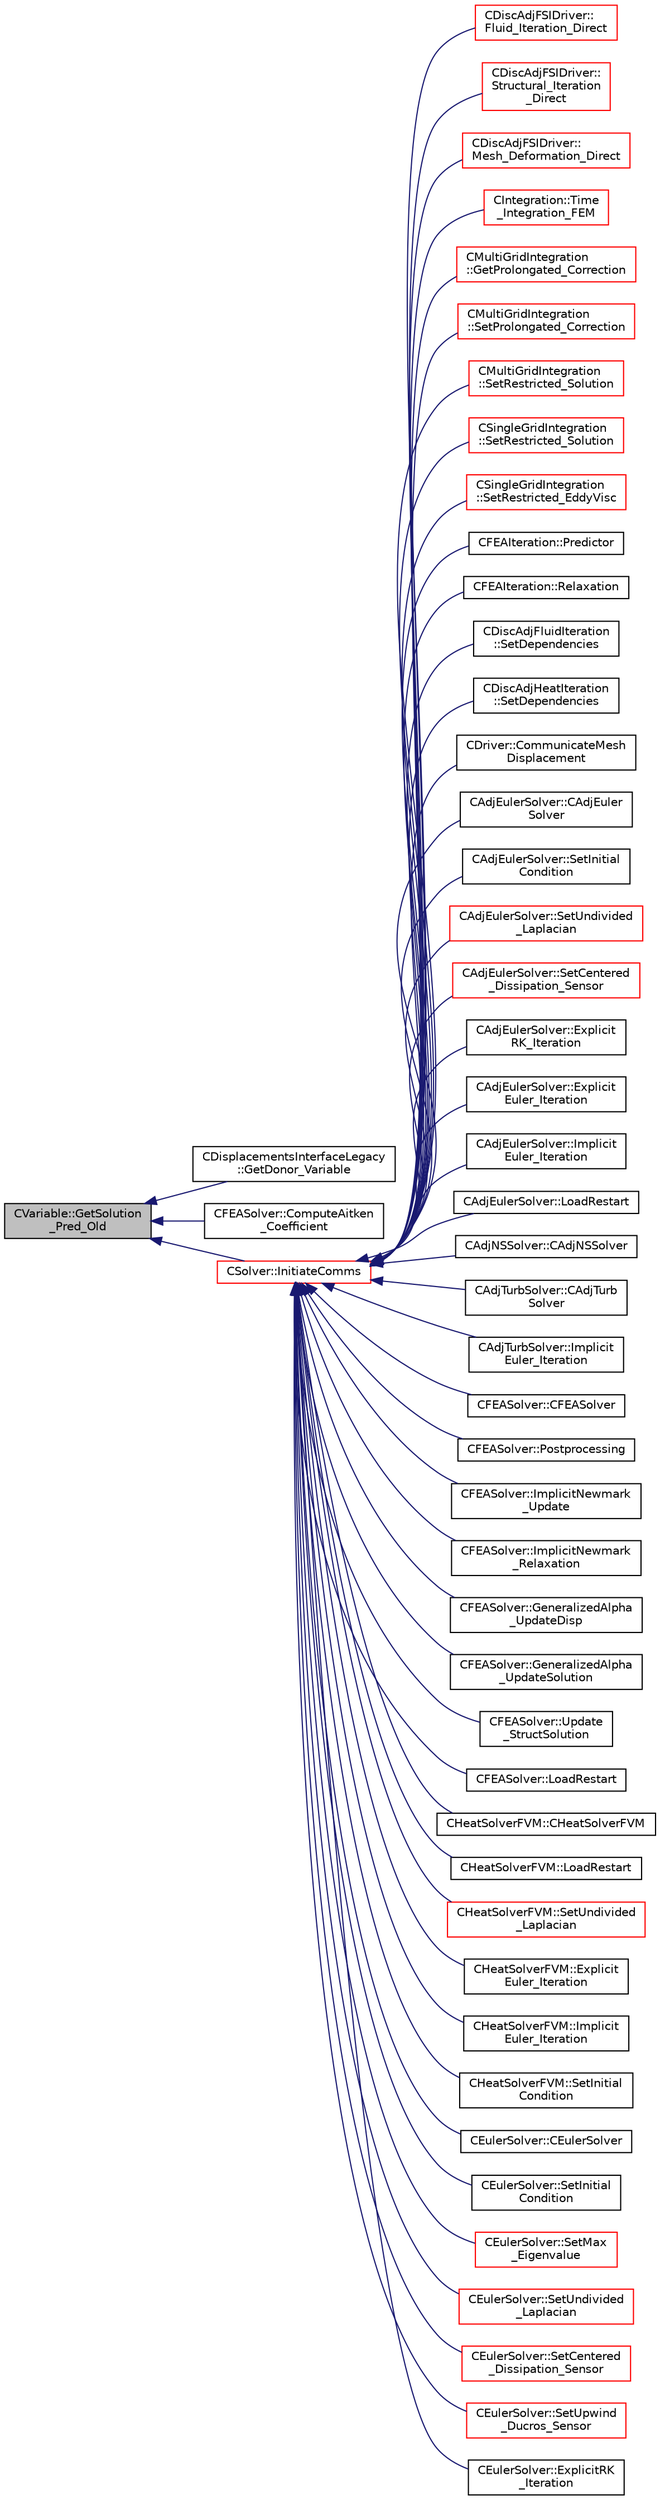 digraph "CVariable::GetSolution_Pred_Old"
{
  edge [fontname="Helvetica",fontsize="10",labelfontname="Helvetica",labelfontsize="10"];
  node [fontname="Helvetica",fontsize="10",shape=record];
  rankdir="LR";
  Node3094 [label="CVariable::GetSolution\l_Pred_Old",height=0.2,width=0.4,color="black", fillcolor="grey75", style="filled", fontcolor="black"];
  Node3094 -> Node3095 [dir="back",color="midnightblue",fontsize="10",style="solid",fontname="Helvetica"];
  Node3095 [label="CDisplacementsInterfaceLegacy\l::GetDonor_Variable",height=0.2,width=0.4,color="black", fillcolor="white", style="filled",URL="$class_c_displacements_interface_legacy.html#a9da6a8cea2a1e904d7bdbdbb8c5651fb",tooltip="Retrieve the variable that will be sent from donor mesh to target mesh. "];
  Node3094 -> Node3096 [dir="back",color="midnightblue",fontsize="10",style="solid",fontname="Helvetica"];
  Node3096 [label="CFEASolver::ComputeAitken\l_Coefficient",height=0.2,width=0.4,color="black", fillcolor="white", style="filled",URL="$class_c_f_e_a_solver.html#acd4cf27002608bdb084324e0077fb1fb",tooltip="Computation of Aitken&#39;s coefficient. "];
  Node3094 -> Node3097 [dir="back",color="midnightblue",fontsize="10",style="solid",fontname="Helvetica"];
  Node3097 [label="CSolver::InitiateComms",height=0.2,width=0.4,color="red", fillcolor="white", style="filled",URL="$class_c_solver.html#a68ef94bc50683bd1f1d750b4a8cb7351",tooltip="Routine to load a solver quantity into the data structures for MPI point-to-point communication and t..."];
  Node3097 -> Node3098 [dir="back",color="midnightblue",fontsize="10",style="solid",fontname="Helvetica"];
  Node3098 [label="CDiscAdjFSIDriver::\lFluid_Iteration_Direct",height=0.2,width=0.4,color="red", fillcolor="white", style="filled",URL="$class_c_disc_adj_f_s_i_driver.html#aade7f9d8b7f7f1ddccfdc62d3b1fdaa8",tooltip="Run a direct flow iteration. "];
  Node3097 -> Node3103 [dir="back",color="midnightblue",fontsize="10",style="solid",fontname="Helvetica"];
  Node3103 [label="CDiscAdjFSIDriver::\lStructural_Iteration\l_Direct",height=0.2,width=0.4,color="red", fillcolor="white", style="filled",URL="$class_c_disc_adj_f_s_i_driver.html#aef8192d6dd5451f1e496e9847c2c5c65",tooltip="Run a direct structural iteration. "];
  Node3097 -> Node3104 [dir="back",color="midnightblue",fontsize="10",style="solid",fontname="Helvetica"];
  Node3104 [label="CDiscAdjFSIDriver::\lMesh_Deformation_Direct",height=0.2,width=0.4,color="red", fillcolor="white", style="filled",URL="$class_c_disc_adj_f_s_i_driver.html#ad683500d6b3773af342165b1b18f5c59",tooltip="Run a direct mesh deformation. "];
  Node3097 -> Node3105 [dir="back",color="midnightblue",fontsize="10",style="solid",fontname="Helvetica"];
  Node3105 [label="CIntegration::Time\l_Integration_FEM",height=0.2,width=0.4,color="red", fillcolor="white", style="filled",URL="$class_c_integration.html#a4ac7acdec8fdf941a4efc90b3f82a68c",tooltip="Do the time integration (explicit or implicit) of the numerical system on a FEM framework. "];
  Node3097 -> Node3107 [dir="back",color="midnightblue",fontsize="10",style="solid",fontname="Helvetica"];
  Node3107 [label="CMultiGridIntegration\l::GetProlongated_Correction",height=0.2,width=0.4,color="red", fillcolor="white", style="filled",URL="$class_c_multi_grid_integration.html#a29bf9a6e27f43e6b71704d05105a648d",tooltip="Compute the fine grid correction from the coarse solution. "];
  Node3097 -> Node3110 [dir="back",color="midnightblue",fontsize="10",style="solid",fontname="Helvetica"];
  Node3110 [label="CMultiGridIntegration\l::SetProlongated_Correction",height=0.2,width=0.4,color="red", fillcolor="white", style="filled",URL="$class_c_multi_grid_integration.html#a5d0d450972f5c004596b3f0abdae3015",tooltip="Set the value of the corrected fine grid solution. "];
  Node3097 -> Node3111 [dir="back",color="midnightblue",fontsize="10",style="solid",fontname="Helvetica"];
  Node3111 [label="CMultiGridIntegration\l::SetRestricted_Solution",height=0.2,width=0.4,color="red", fillcolor="white", style="filled",URL="$class_c_multi_grid_integration.html#a57c0f097c58c1d36ef8156b91350fd60",tooltip="Restrict solution from fine grid to a coarse grid. "];
  Node3097 -> Node3112 [dir="back",color="midnightblue",fontsize="10",style="solid",fontname="Helvetica"];
  Node3112 [label="CSingleGridIntegration\l::SetRestricted_Solution",height=0.2,width=0.4,color="red", fillcolor="white", style="filled",URL="$class_c_single_grid_integration.html#a035bbc4f261b680a4a651aa0af69437b",tooltip="Restrict solution from fine grid to a coarse grid. "];
  Node3097 -> Node3114 [dir="back",color="midnightblue",fontsize="10",style="solid",fontname="Helvetica"];
  Node3114 [label="CSingleGridIntegration\l::SetRestricted_EddyVisc",height=0.2,width=0.4,color="red", fillcolor="white", style="filled",URL="$class_c_single_grid_integration.html#ae875067fdaf103c36391ea21343e1731",tooltip="Restrict solution from fine grid to a coarse grid. "];
  Node3097 -> Node3115 [dir="back",color="midnightblue",fontsize="10",style="solid",fontname="Helvetica"];
  Node3115 [label="CFEAIteration::Predictor",height=0.2,width=0.4,color="black", fillcolor="white", style="filled",URL="$class_c_f_e_a_iteration.html#a00a378c1b0d9b95b250e208bcf1f420e",tooltip="Predictor. "];
  Node3097 -> Node3116 [dir="back",color="midnightblue",fontsize="10",style="solid",fontname="Helvetica"];
  Node3116 [label="CFEAIteration::Relaxation",height=0.2,width=0.4,color="black", fillcolor="white", style="filled",URL="$class_c_f_e_a_iteration.html#a840bd377c7050c57cb5f81799669b59f",tooltip="Relaxation. "];
  Node3097 -> Node3117 [dir="back",color="midnightblue",fontsize="10",style="solid",fontname="Helvetica"];
  Node3117 [label="CDiscAdjFluidIteration\l::SetDependencies",height=0.2,width=0.4,color="black", fillcolor="white", style="filled",URL="$class_c_disc_adj_fluid_iteration.html#aad302b77466b001d380ca8766ba8d85c",tooltip="Compute necessary variables that depend on the conservative variables or the mesh node positions (e..."];
  Node3097 -> Node3118 [dir="back",color="midnightblue",fontsize="10",style="solid",fontname="Helvetica"];
  Node3118 [label="CDiscAdjHeatIteration\l::SetDependencies",height=0.2,width=0.4,color="black", fillcolor="white", style="filled",URL="$class_c_disc_adj_heat_iteration.html#a8098b35364d0a2a7b1fa31850714e359",tooltip="Compute necessary variables that depend on the conservative variables or the mesh node positions (e..."];
  Node3097 -> Node3119 [dir="back",color="midnightblue",fontsize="10",style="solid",fontname="Helvetica"];
  Node3119 [label="CDriver::CommunicateMesh\lDisplacement",height=0.2,width=0.4,color="black", fillcolor="white", style="filled",URL="$class_c_driver.html#ab7774dbeec50826a830714585aa45740",tooltip="Communicate the boundary mesh displacements in a python call. "];
  Node3097 -> Node3120 [dir="back",color="midnightblue",fontsize="10",style="solid",fontname="Helvetica"];
  Node3120 [label="CAdjEulerSolver::CAdjEuler\lSolver",height=0.2,width=0.4,color="black", fillcolor="white", style="filled",URL="$class_c_adj_euler_solver.html#a0a739888df9436d4707665d152a7af1a"];
  Node3097 -> Node3121 [dir="back",color="midnightblue",fontsize="10",style="solid",fontname="Helvetica"];
  Node3121 [label="CAdjEulerSolver::SetInitial\lCondition",height=0.2,width=0.4,color="black", fillcolor="white", style="filled",URL="$class_c_adj_euler_solver.html#a9b83036ab8c37a1b24350704dcfeaeb3",tooltip="Set the initial condition for the Euler Equations. "];
  Node3097 -> Node3122 [dir="back",color="midnightblue",fontsize="10",style="solid",fontname="Helvetica"];
  Node3122 [label="CAdjEulerSolver::SetUndivided\l_Laplacian",height=0.2,width=0.4,color="red", fillcolor="white", style="filled",URL="$class_c_adj_euler_solver.html#a1872318f659d74b4e12d669095ee57b5",tooltip="Compute the undivided laplacian for the adjoint solution. "];
  Node3097 -> Node3125 [dir="back",color="midnightblue",fontsize="10",style="solid",fontname="Helvetica"];
  Node3125 [label="CAdjEulerSolver::SetCentered\l_Dissipation_Sensor",height=0.2,width=0.4,color="red", fillcolor="white", style="filled",URL="$class_c_adj_euler_solver.html#af1b72ed76900f821d2f51942cb4252db",tooltip="Compute the sensor for higher order dissipation control in rotating problems. "];
  Node3097 -> Node3126 [dir="back",color="midnightblue",fontsize="10",style="solid",fontname="Helvetica"];
  Node3126 [label="CAdjEulerSolver::Explicit\lRK_Iteration",height=0.2,width=0.4,color="black", fillcolor="white", style="filled",URL="$class_c_adj_euler_solver.html#a83de159f4bd062c776f07d087414a9cf",tooltip="Update the solution using a Runge-Kutta strategy. "];
  Node3097 -> Node3127 [dir="back",color="midnightblue",fontsize="10",style="solid",fontname="Helvetica"];
  Node3127 [label="CAdjEulerSolver::Explicit\lEuler_Iteration",height=0.2,width=0.4,color="black", fillcolor="white", style="filled",URL="$class_c_adj_euler_solver.html#a2863f1ed56105b595204ac31b3dab66b",tooltip="Update the solution using a explicit Euler scheme. "];
  Node3097 -> Node3128 [dir="back",color="midnightblue",fontsize="10",style="solid",fontname="Helvetica"];
  Node3128 [label="CAdjEulerSolver::Implicit\lEuler_Iteration",height=0.2,width=0.4,color="black", fillcolor="white", style="filled",URL="$class_c_adj_euler_solver.html#af64f459bce9498b1d19d8a645d0bc2c3",tooltip="Update the solution using an implicit solver. "];
  Node3097 -> Node3129 [dir="back",color="midnightblue",fontsize="10",style="solid",fontname="Helvetica"];
  Node3129 [label="CAdjEulerSolver::LoadRestart",height=0.2,width=0.4,color="black", fillcolor="white", style="filled",URL="$class_c_adj_euler_solver.html#acaf1ae2d6c07b492ab1eeca389881731",tooltip="Load a solution from a restart file. "];
  Node3097 -> Node3130 [dir="back",color="midnightblue",fontsize="10",style="solid",fontname="Helvetica"];
  Node3130 [label="CAdjNSSolver::CAdjNSSolver",height=0.2,width=0.4,color="black", fillcolor="white", style="filled",URL="$class_c_adj_n_s_solver.html#a323f1dc7c0b9fe00d1911eeeea365d46"];
  Node3097 -> Node3131 [dir="back",color="midnightblue",fontsize="10",style="solid",fontname="Helvetica"];
  Node3131 [label="CAdjTurbSolver::CAdjTurb\lSolver",height=0.2,width=0.4,color="black", fillcolor="white", style="filled",URL="$class_c_adj_turb_solver.html#a621bdae0b081f25a67425cc037cd90a2"];
  Node3097 -> Node3132 [dir="back",color="midnightblue",fontsize="10",style="solid",fontname="Helvetica"];
  Node3132 [label="CAdjTurbSolver::Implicit\lEuler_Iteration",height=0.2,width=0.4,color="black", fillcolor="white", style="filled",URL="$class_c_adj_turb_solver.html#a2c2657818c6ecfb7984c70bf079accd3",tooltip="Update the solution using an implicit solver. "];
  Node3097 -> Node3133 [dir="back",color="midnightblue",fontsize="10",style="solid",fontname="Helvetica"];
  Node3133 [label="CFEASolver::CFEASolver",height=0.2,width=0.4,color="black", fillcolor="white", style="filled",URL="$class_c_f_e_a_solver.html#a1d4c7d17d9c7143d3079fc78fae1599d"];
  Node3097 -> Node3134 [dir="back",color="midnightblue",fontsize="10",style="solid",fontname="Helvetica"];
  Node3134 [label="CFEASolver::Postprocessing",height=0.2,width=0.4,color="black", fillcolor="white", style="filled",URL="$class_c_f_e_a_solver.html#a582bf776db03d18a985936fff4c16644",tooltip="Postprocessing. "];
  Node3097 -> Node3135 [dir="back",color="midnightblue",fontsize="10",style="solid",fontname="Helvetica"];
  Node3135 [label="CFEASolver::ImplicitNewmark\l_Update",height=0.2,width=0.4,color="black", fillcolor="white", style="filled",URL="$class_c_f_e_a_solver.html#ae2afb9595361d9ead55f76ae5d89df02",tooltip="Update the solution using an implicit Newmark solver. "];
  Node3097 -> Node3136 [dir="back",color="midnightblue",fontsize="10",style="solid",fontname="Helvetica"];
  Node3136 [label="CFEASolver::ImplicitNewmark\l_Relaxation",height=0.2,width=0.4,color="black", fillcolor="white", style="filled",URL="$class_c_f_e_a_solver.html#afc818eebdc8cd168090a1abd5764425f",tooltip="A virtual member. "];
  Node3097 -> Node3137 [dir="back",color="midnightblue",fontsize="10",style="solid",fontname="Helvetica"];
  Node3137 [label="CFEASolver::GeneralizedAlpha\l_UpdateDisp",height=0.2,width=0.4,color="black", fillcolor="white", style="filled",URL="$class_c_f_e_a_solver.html#afe622d2f1e07a01baeaebc52cb7fcd45",tooltip="Update the solution using an implicit Generalized Alpha solver. "];
  Node3097 -> Node3138 [dir="back",color="midnightblue",fontsize="10",style="solid",fontname="Helvetica"];
  Node3138 [label="CFEASolver::GeneralizedAlpha\l_UpdateSolution",height=0.2,width=0.4,color="black", fillcolor="white", style="filled",URL="$class_c_f_e_a_solver.html#ae2bac89cd2c2b5c052f21b1815ce0348",tooltip="Update the solution using an implicit Generalized Alpha solver. "];
  Node3097 -> Node3139 [dir="back",color="midnightblue",fontsize="10",style="solid",fontname="Helvetica"];
  Node3139 [label="CFEASolver::Update\l_StructSolution",height=0.2,width=0.4,color="black", fillcolor="white", style="filled",URL="$class_c_f_e_a_solver.html#a564968575d62fc76612e8be5804652bd",tooltip="Aitken&#39;s relaxation of the solution. "];
  Node3097 -> Node3140 [dir="back",color="midnightblue",fontsize="10",style="solid",fontname="Helvetica"];
  Node3140 [label="CFEASolver::LoadRestart",height=0.2,width=0.4,color="black", fillcolor="white", style="filled",URL="$class_c_f_e_a_solver.html#a5f70ded742a6204f439628d029ac294a",tooltip="Load a solution from a restart file. "];
  Node3097 -> Node3141 [dir="back",color="midnightblue",fontsize="10",style="solid",fontname="Helvetica"];
  Node3141 [label="CHeatSolverFVM::CHeatSolverFVM",height=0.2,width=0.4,color="black", fillcolor="white", style="filled",URL="$class_c_heat_solver_f_v_m.html#a42af03c3f465c905fbc3ecbee398f5be",tooltip="Constructor of the class. "];
  Node3097 -> Node3142 [dir="back",color="midnightblue",fontsize="10",style="solid",fontname="Helvetica"];
  Node3142 [label="CHeatSolverFVM::LoadRestart",height=0.2,width=0.4,color="black", fillcolor="white", style="filled",URL="$class_c_heat_solver_f_v_m.html#a206fdd2ca3b6c1a050945a07dc38bd80",tooltip="Load a solution from a restart file. "];
  Node3097 -> Node3143 [dir="back",color="midnightblue",fontsize="10",style="solid",fontname="Helvetica"];
  Node3143 [label="CHeatSolverFVM::SetUndivided\l_Laplacian",height=0.2,width=0.4,color="red", fillcolor="white", style="filled",URL="$class_c_heat_solver_f_v_m.html#a62fe1f80d82f024d872943869e2fef83",tooltip="Compute the undivided laplacian for the solution. "];
  Node3097 -> Node3145 [dir="back",color="midnightblue",fontsize="10",style="solid",fontname="Helvetica"];
  Node3145 [label="CHeatSolverFVM::Explicit\lEuler_Iteration",height=0.2,width=0.4,color="black", fillcolor="white", style="filled",URL="$class_c_heat_solver_f_v_m.html#ac72e3e231d74967d368bf1cb7345535a",tooltip="Update the solution using an explicit solver. "];
  Node3097 -> Node3146 [dir="back",color="midnightblue",fontsize="10",style="solid",fontname="Helvetica"];
  Node3146 [label="CHeatSolverFVM::Implicit\lEuler_Iteration",height=0.2,width=0.4,color="black", fillcolor="white", style="filled",URL="$class_c_heat_solver_f_v_m.html#a604f660ae9da06eae59363f83a98843e",tooltip="Update the solution using an implicit solver. "];
  Node3097 -> Node3147 [dir="back",color="midnightblue",fontsize="10",style="solid",fontname="Helvetica"];
  Node3147 [label="CHeatSolverFVM::SetInitial\lCondition",height=0.2,width=0.4,color="black", fillcolor="white", style="filled",URL="$class_c_heat_solver_f_v_m.html#ad7abcac73bd5dbcaea0bb053a24fd571",tooltip="Set the initial condition for the FEM structural problem. "];
  Node3097 -> Node3148 [dir="back",color="midnightblue",fontsize="10",style="solid",fontname="Helvetica"];
  Node3148 [label="CEulerSolver::CEulerSolver",height=0.2,width=0.4,color="black", fillcolor="white", style="filled",URL="$class_c_euler_solver.html#ae1e74218b4e943111b100d7ddcbd4db9"];
  Node3097 -> Node3149 [dir="back",color="midnightblue",fontsize="10",style="solid",fontname="Helvetica"];
  Node3149 [label="CEulerSolver::SetInitial\lCondition",height=0.2,width=0.4,color="black", fillcolor="white", style="filled",URL="$class_c_euler_solver.html#acd432e102632a115b8a1821f58b21340",tooltip="Set the initial condition for the Euler Equations. "];
  Node3097 -> Node3150 [dir="back",color="midnightblue",fontsize="10",style="solid",fontname="Helvetica"];
  Node3150 [label="CEulerSolver::SetMax\l_Eigenvalue",height=0.2,width=0.4,color="red", fillcolor="white", style="filled",URL="$class_c_euler_solver.html#a76f7fdf349ae41c6f0cf4df82b571fb1",tooltip="Compute the max eigenvalue. "];
  Node3097 -> Node3153 [dir="back",color="midnightblue",fontsize="10",style="solid",fontname="Helvetica"];
  Node3153 [label="CEulerSolver::SetUndivided\l_Laplacian",height=0.2,width=0.4,color="red", fillcolor="white", style="filled",URL="$class_c_euler_solver.html#adc7c82a25b8be22b16b5452c1992744f",tooltip="Compute the undivided laplacian for the solution, except the energy equation. "];
  Node3097 -> Node3154 [dir="back",color="midnightblue",fontsize="10",style="solid",fontname="Helvetica"];
  Node3154 [label="CEulerSolver::SetCentered\l_Dissipation_Sensor",height=0.2,width=0.4,color="red", fillcolor="white", style="filled",URL="$class_c_euler_solver.html#a2f4e3619ae65c63cbda1ef2098441ab4",tooltip="Compute a pressure sensor switch. "];
  Node3097 -> Node3155 [dir="back",color="midnightblue",fontsize="10",style="solid",fontname="Helvetica"];
  Node3155 [label="CEulerSolver::SetUpwind\l_Ducros_Sensor",height=0.2,width=0.4,color="red", fillcolor="white", style="filled",URL="$class_c_euler_solver.html#aad67b818e2f5c133118d2a4cca7845f3",tooltip="Compute Ducros Sensor for Roe Dissipation. "];
  Node3097 -> Node3156 [dir="back",color="midnightblue",fontsize="10",style="solid",fontname="Helvetica"];
  Node3156 [label="CEulerSolver::ExplicitRK\l_Iteration",height=0.2,width=0.4,color="black", fillcolor="white", style="filled",URL="$class_c_euler_solver.html#ac3d1b3a1fee6613906b56a9698bfe680",tooltip="Update the solution using a Runge-Kutta scheme. "];
}
